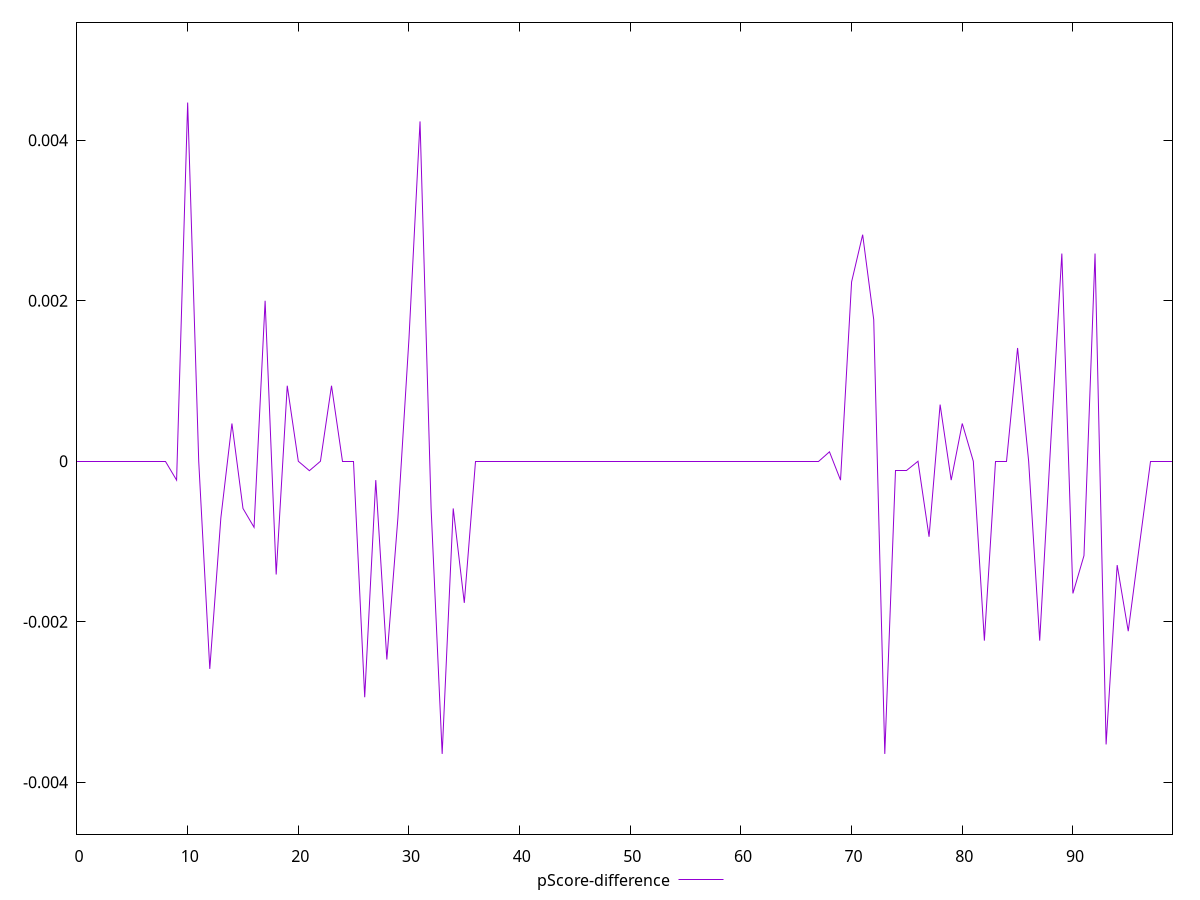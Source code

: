 reset

$pScoreDifference <<EOF
0 0
1 0
2 0
3 0
4 0
5 0
6 0
7 0
8 0
9 -0.00023529411764705577
10 0.004470588235294171
11 0
12 -0.0025882352941176134
13 -0.0007058823529411673
14 0.00047058823529411153
15 -0.0005882352941176117
16 -0.0008235294117647229
17 0.0020000000000000018
18 -0.0014117647058823346
19 0.0009411764705882786
20 0
21 -0.00011764705882350013
22 0
23 0.0009411764705882786
24 0
25 0
26 -0.002941176470588225
27 -0.00023529411764705577
28 -0.0024705882352941133
29 -0.0007058823529411673
30 0.0015294117647058902
31 0.004235294117647059
32 -0.0005882352941176117
33 -0.003647058823529392
34 -0.0005882352941176117
35 -0.001764705882352946
36 0
37 0
38 0
39 0
40 0
41 0
42 0
43 0
44 0
45 0
46 0
47 0
48 0
49 0
50 0
51 0
52 0
53 0
54 0
55 0
56 0
57 0
58 0
59 0
60 0
61 0
62 0
63 0
64 0
65 0
66 0
67 0
68 0.00011764705882355564
69 -0.00023529411764705577
70 0.0022352941176470575
71 0.0028235294117647247
72 0.001764705882352946
73 -0.003647058823529392
74 -0.00011764705882350013
75 -0.00011764705882350013
76 0
77 -0.0009411764705882231
78 0.0007058823529411673
79 -0.00023529411764705577
80 0.00047058823529411153
81 0
82 -0.0022352941176470575
83 0
84 0
85 0.0014117647058823901
86 0
87 -0.0022352941176470575
88 0.00023529411764705577
89 0.002588235294117669
90 -0.0016470588235293904
91 -0.0011764705882352788
92 0.002588235294117669
93 -0.0035294117647058365
94 -0.0012941176470588345
95 -0.002117647058823502
96 -0.0010588235294117232
97 0
98 0
99 0
EOF

set key outside below
set xrange [0:99]
set yrange [-0.004647058823529392:0.005470588235294171]
set trange [-0.004647058823529392:0.005470588235294171]
set terminal svg size 640, 500 enhanced background rgb 'white'
set output "reprap/uses-rel-preload/samples/pages+cached/pScore-difference/values.svg"

plot $pScoreDifference title "pScore-difference" with line

reset
